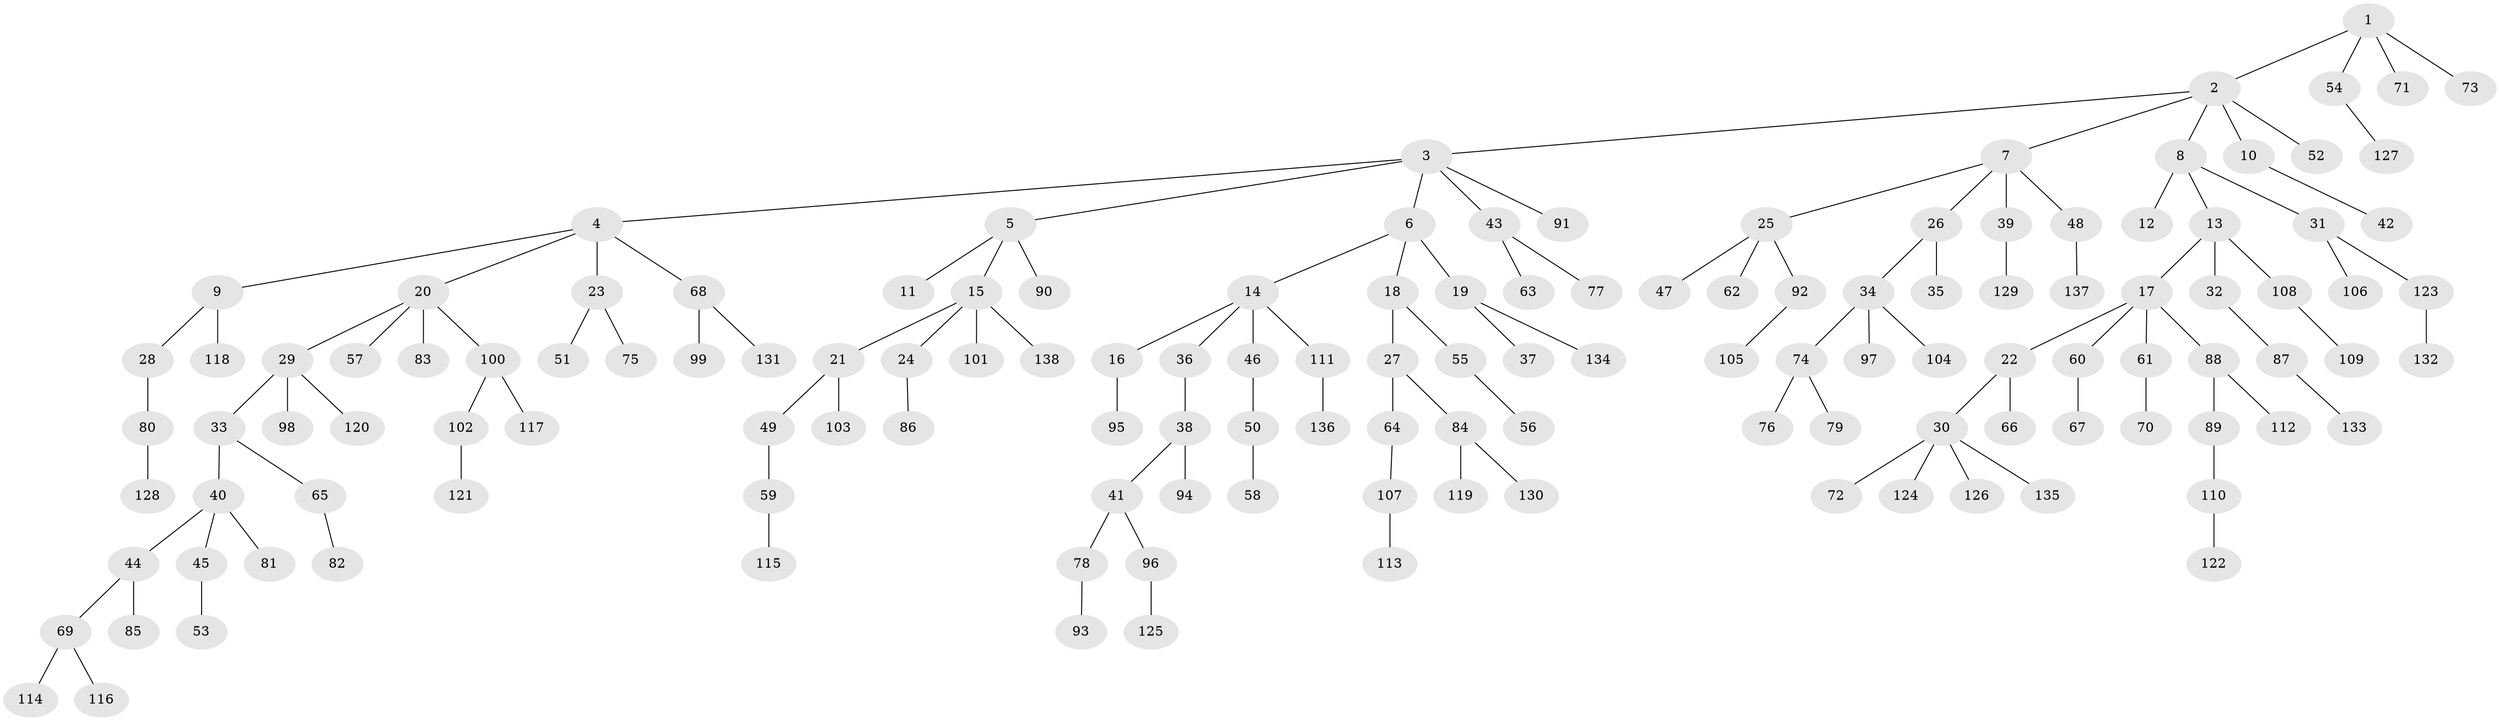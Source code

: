 // Generated by graph-tools (version 1.1) at 2025/11/02/27/25 16:11:28]
// undirected, 138 vertices, 137 edges
graph export_dot {
graph [start="1"]
  node [color=gray90,style=filled];
  1;
  2;
  3;
  4;
  5;
  6;
  7;
  8;
  9;
  10;
  11;
  12;
  13;
  14;
  15;
  16;
  17;
  18;
  19;
  20;
  21;
  22;
  23;
  24;
  25;
  26;
  27;
  28;
  29;
  30;
  31;
  32;
  33;
  34;
  35;
  36;
  37;
  38;
  39;
  40;
  41;
  42;
  43;
  44;
  45;
  46;
  47;
  48;
  49;
  50;
  51;
  52;
  53;
  54;
  55;
  56;
  57;
  58;
  59;
  60;
  61;
  62;
  63;
  64;
  65;
  66;
  67;
  68;
  69;
  70;
  71;
  72;
  73;
  74;
  75;
  76;
  77;
  78;
  79;
  80;
  81;
  82;
  83;
  84;
  85;
  86;
  87;
  88;
  89;
  90;
  91;
  92;
  93;
  94;
  95;
  96;
  97;
  98;
  99;
  100;
  101;
  102;
  103;
  104;
  105;
  106;
  107;
  108;
  109;
  110;
  111;
  112;
  113;
  114;
  115;
  116;
  117;
  118;
  119;
  120;
  121;
  122;
  123;
  124;
  125;
  126;
  127;
  128;
  129;
  130;
  131;
  132;
  133;
  134;
  135;
  136;
  137;
  138;
  1 -- 2;
  1 -- 54;
  1 -- 71;
  1 -- 73;
  2 -- 3;
  2 -- 7;
  2 -- 8;
  2 -- 10;
  2 -- 52;
  3 -- 4;
  3 -- 5;
  3 -- 6;
  3 -- 43;
  3 -- 91;
  4 -- 9;
  4 -- 20;
  4 -- 23;
  4 -- 68;
  5 -- 11;
  5 -- 15;
  5 -- 90;
  6 -- 14;
  6 -- 18;
  6 -- 19;
  7 -- 25;
  7 -- 26;
  7 -- 39;
  7 -- 48;
  8 -- 12;
  8 -- 13;
  8 -- 31;
  9 -- 28;
  9 -- 118;
  10 -- 42;
  13 -- 17;
  13 -- 32;
  13 -- 108;
  14 -- 16;
  14 -- 36;
  14 -- 46;
  14 -- 111;
  15 -- 21;
  15 -- 24;
  15 -- 101;
  15 -- 138;
  16 -- 95;
  17 -- 22;
  17 -- 60;
  17 -- 61;
  17 -- 88;
  18 -- 27;
  18 -- 55;
  19 -- 37;
  19 -- 134;
  20 -- 29;
  20 -- 57;
  20 -- 83;
  20 -- 100;
  21 -- 49;
  21 -- 103;
  22 -- 30;
  22 -- 66;
  23 -- 51;
  23 -- 75;
  24 -- 86;
  25 -- 47;
  25 -- 62;
  25 -- 92;
  26 -- 34;
  26 -- 35;
  27 -- 64;
  27 -- 84;
  28 -- 80;
  29 -- 33;
  29 -- 98;
  29 -- 120;
  30 -- 72;
  30 -- 124;
  30 -- 126;
  30 -- 135;
  31 -- 106;
  31 -- 123;
  32 -- 87;
  33 -- 40;
  33 -- 65;
  34 -- 74;
  34 -- 97;
  34 -- 104;
  36 -- 38;
  38 -- 41;
  38 -- 94;
  39 -- 129;
  40 -- 44;
  40 -- 45;
  40 -- 81;
  41 -- 78;
  41 -- 96;
  43 -- 63;
  43 -- 77;
  44 -- 69;
  44 -- 85;
  45 -- 53;
  46 -- 50;
  48 -- 137;
  49 -- 59;
  50 -- 58;
  54 -- 127;
  55 -- 56;
  59 -- 115;
  60 -- 67;
  61 -- 70;
  64 -- 107;
  65 -- 82;
  68 -- 99;
  68 -- 131;
  69 -- 114;
  69 -- 116;
  74 -- 76;
  74 -- 79;
  78 -- 93;
  80 -- 128;
  84 -- 119;
  84 -- 130;
  87 -- 133;
  88 -- 89;
  88 -- 112;
  89 -- 110;
  92 -- 105;
  96 -- 125;
  100 -- 102;
  100 -- 117;
  102 -- 121;
  107 -- 113;
  108 -- 109;
  110 -- 122;
  111 -- 136;
  123 -- 132;
}
